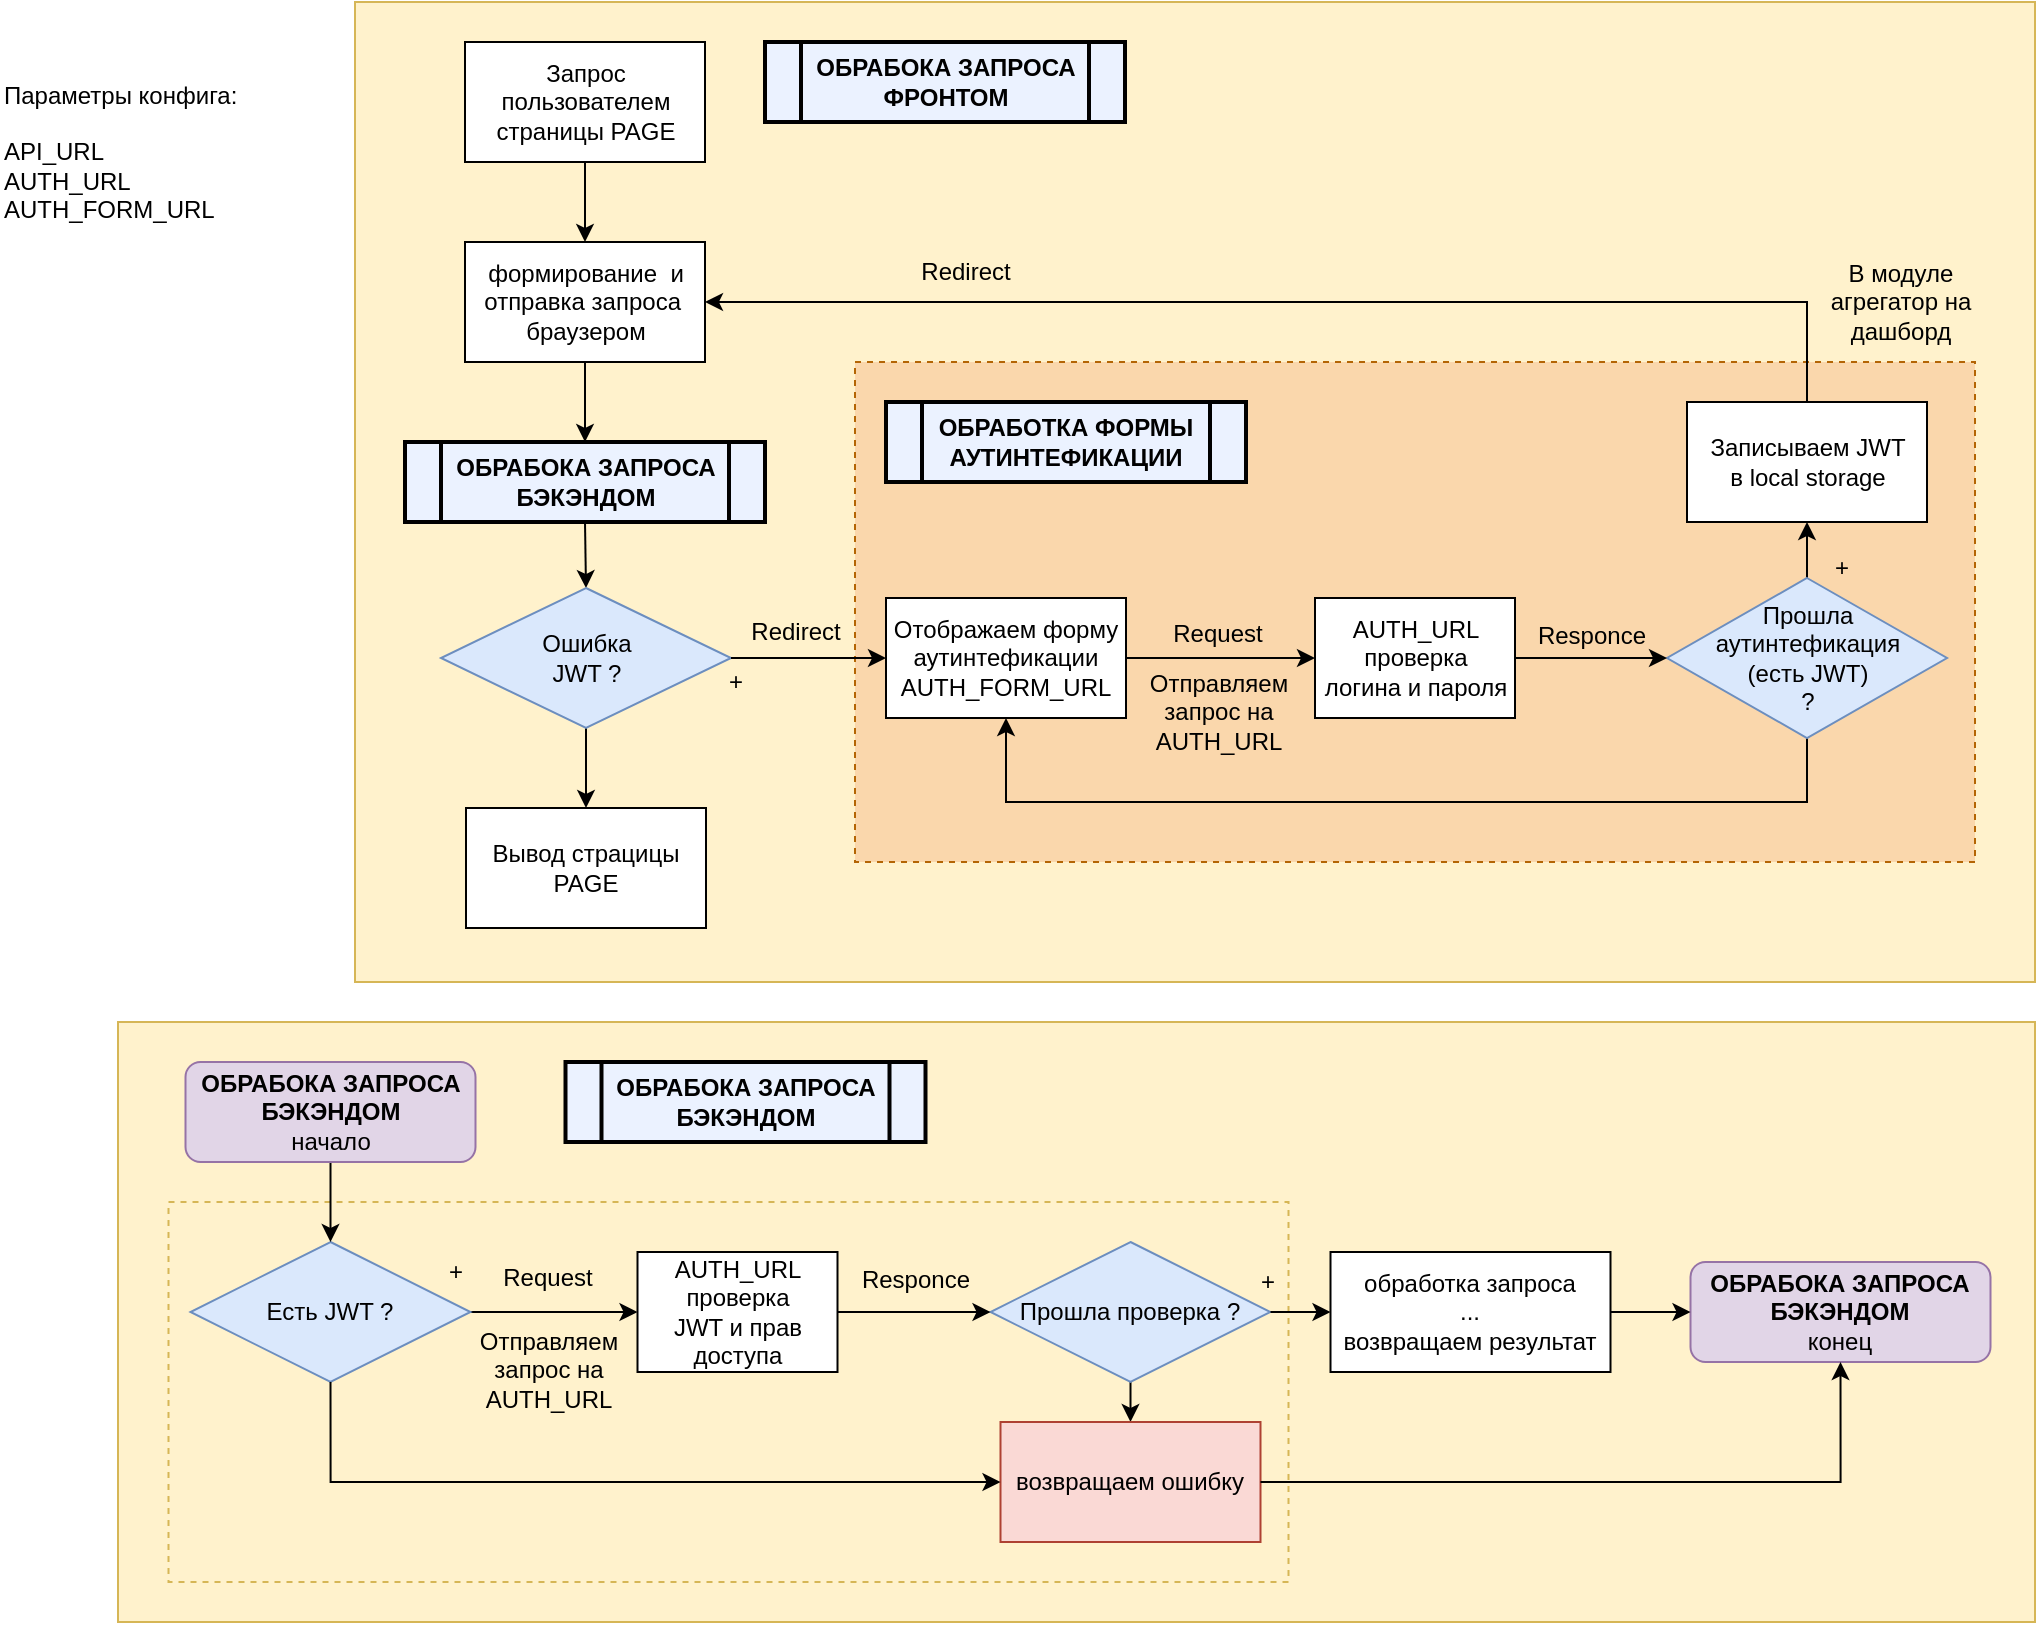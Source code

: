 <mxfile version="19.0.3" type="device"><diagram id="Vn9LXmc46parNy99KOzp" name="authentication"><mxGraphModel dx="595" dy="4372" grid="1" gridSize="10" guides="1" tooltips="1" connect="1" arrows="1" fold="1" page="1" pageScale="1" pageWidth="827" pageHeight="1169" math="0" shadow="0"><root><mxCell id="0"/><mxCell id="1" parent="0"/><mxCell id="UcfPJlzb25LskUVrySbB-1" value="" style="rounded=0;whiteSpace=wrap;html=1;fillColor=#fff2cc;strokeColor=#d6b656;" vertex="1" parent="1"><mxGeometry x="919" y="-2970" width="958.5" height="300" as="geometry"/></mxCell><mxCell id="UcfPJlzb25LskUVrySbB-2" value="" style="rounded=0;whiteSpace=wrap;html=1;strokeWidth=1;dashed=1;fillColor=#fff2cc;strokeColor=#d6b656;" vertex="1" parent="1"><mxGeometry x="944.25" y="-2880" width="560" height="190" as="geometry"/></mxCell><mxCell id="UcfPJlzb25LskUVrySbB-3" value="" style="rounded=0;whiteSpace=wrap;html=1;fillColor=#fff2cc;strokeColor=#d6b656;" vertex="1" parent="1"><mxGeometry x="1037.5" y="-3480" width="840" height="490" as="geometry"/></mxCell><mxCell id="UcfPJlzb25LskUVrySbB-4" value="" style="rounded=0;whiteSpace=wrap;html=1;strokeWidth=1;dashed=1;fillColor=#fad7ac;strokeColor=#b46504;" vertex="1" parent="1"><mxGeometry x="1287.5" y="-3300" width="560" height="250" as="geometry"/></mxCell><mxCell id="UcfPJlzb25LskUVrySbB-5" value="Параметры конфига:&lt;br&gt;&lt;br&gt;API_URL&lt;br&gt;AUTH_URL&lt;br&gt;AUTH_FORM_URL" style="text;html=1;strokeColor=none;fillColor=none;align=left;verticalAlign=middle;whiteSpace=wrap;rounded=0;" vertex="1" parent="1"><mxGeometry x="860" y="-3450" width="130" height="90" as="geometry"/></mxCell><mxCell id="UcfPJlzb25LskUVrySbB-6" style="edgeStyle=orthogonalEdgeStyle;rounded=0;orthogonalLoop=1;jettySize=auto;html=1;exitX=0.5;exitY=1;exitDx=0;exitDy=0;entryX=0.5;entryY=0;entryDx=0;entryDy=0;" edge="1" parent="1" source="UcfPJlzb25LskUVrySbB-7" target="UcfPJlzb25LskUVrySbB-9"><mxGeometry relative="1" as="geometry"/></mxCell><mxCell id="UcfPJlzb25LskUVrySbB-7" value="&lt;b&gt;ОБРАБОКА ЗАПРОСА &lt;br&gt;БЭКЭНДОМ&lt;/b&gt;" style="shape=process;whiteSpace=wrap;html=1;backgroundOutline=1;strokeWidth=2;fillColor=#EBF2FF;" vertex="1" parent="1"><mxGeometry x="1062.5" y="-3260" width="180" height="40" as="geometry"/></mxCell><mxCell id="UcfPJlzb25LskUVrySbB-8" style="edgeStyle=orthogonalEdgeStyle;rounded=0;orthogonalLoop=1;jettySize=auto;html=1;entryX=0.5;entryY=0;entryDx=0;entryDy=0;" edge="1" parent="1" source="UcfPJlzb25LskUVrySbB-9" target="UcfPJlzb25LskUVrySbB-12"><mxGeometry relative="1" as="geometry"/></mxCell><mxCell id="UcfPJlzb25LskUVrySbB-9" value="Ошибка&lt;br&gt;JWT ?" style="rhombus;whiteSpace=wrap;html=1;fillColor=#dae8fc;strokeColor=#6c8ebf;" vertex="1" parent="1"><mxGeometry x="1080.5" y="-3187" width="145" height="70" as="geometry"/></mxCell><mxCell id="UcfPJlzb25LskUVrySbB-10" style="edgeStyle=orthogonalEdgeStyle;rounded=0;orthogonalLoop=1;jettySize=auto;html=1;exitX=1;exitY=0.5;exitDx=0;exitDy=0;entryX=0;entryY=0.5;entryDx=0;entryDy=0;" edge="1" parent="1" source="UcfPJlzb25LskUVrySbB-11" target="UcfPJlzb25LskUVrySbB-42"><mxGeometry relative="1" as="geometry"/></mxCell><mxCell id="UcfPJlzb25LskUVrySbB-11" value="&lt;div&gt;&lt;span&gt;Отображаем форму аутинтефикации&lt;/span&gt;&lt;/div&gt;&lt;span&gt;AUTH_FORM_URL&lt;/span&gt;&lt;span&gt;&lt;br&gt;&lt;/span&gt;" style="rounded=0;whiteSpace=wrap;html=1;align=center;" vertex="1" parent="1"><mxGeometry x="1303" y="-3182" width="120" height="60" as="geometry"/></mxCell><mxCell id="UcfPJlzb25LskUVrySbB-12" value="Вывод страцицы PAGE" style="rounded=0;whiteSpace=wrap;html=1;" vertex="1" parent="1"><mxGeometry x="1093" y="-3077" width="120" height="60" as="geometry"/></mxCell><mxCell id="UcfPJlzb25LskUVrySbB-13" style="edgeStyle=orthogonalEdgeStyle;rounded=0;orthogonalLoop=1;jettySize=auto;html=1;exitX=0.5;exitY=1;exitDx=0;exitDy=0;entryX=0.5;entryY=0;entryDx=0;entryDy=0;" edge="1" parent="1" source="UcfPJlzb25LskUVrySbB-14" target="UcfPJlzb25LskUVrySbB-39"><mxGeometry relative="1" as="geometry"/></mxCell><mxCell id="UcfPJlzb25LskUVrySbB-14" value="Запрос пользователем страницы PAGE" style="rounded=0;whiteSpace=wrap;html=1;" vertex="1" parent="1"><mxGeometry x="1092.5" y="-3460" width="120" height="60" as="geometry"/></mxCell><mxCell id="UcfPJlzb25LskUVrySbB-15" value="" style="endArrow=classic;html=1;rounded=0;exitX=1;exitY=0.5;exitDx=0;exitDy=0;entryX=0;entryY=0.5;entryDx=0;entryDy=0;" edge="1" parent="1" source="UcfPJlzb25LskUVrySbB-9" target="UcfPJlzb25LskUVrySbB-11"><mxGeometry width="50" height="50" relative="1" as="geometry"><mxPoint x="1408" y="-3287" as="sourcePoint"/><mxPoint x="1458" y="-3337" as="targetPoint"/></mxGeometry></mxCell><mxCell id="UcfPJlzb25LskUVrySbB-16" style="edgeStyle=orthogonalEdgeStyle;rounded=0;orthogonalLoop=1;jettySize=auto;html=1;exitX=0.5;exitY=1;exitDx=0;exitDy=0;entryX=0.5;entryY=1;entryDx=0;entryDy=0;" edge="1" parent="1" source="UcfPJlzb25LskUVrySbB-18" target="UcfPJlzb25LskUVrySbB-11"><mxGeometry relative="1" as="geometry"><Array as="points"><mxPoint x="1764" y="-3080"/><mxPoint x="1363" y="-3080"/></Array></mxGeometry></mxCell><mxCell id="UcfPJlzb25LskUVrySbB-17" style="edgeStyle=orthogonalEdgeStyle;rounded=0;orthogonalLoop=1;jettySize=auto;html=1;exitX=0.5;exitY=0;exitDx=0;exitDy=0;entryX=0.5;entryY=1;entryDx=0;entryDy=0;" edge="1" parent="1" source="UcfPJlzb25LskUVrySbB-18" target="UcfPJlzb25LskUVrySbB-23"><mxGeometry relative="1" as="geometry"/></mxCell><mxCell id="UcfPJlzb25LskUVrySbB-18" value="Прошла аутинтефикация&lt;br&gt;(есть JWT)&lt;br&gt;?" style="rhombus;whiteSpace=wrap;html=1;fillColor=#dae8fc;strokeColor=#6c8ebf;" vertex="1" parent="1"><mxGeometry x="1693.5" y="-3192" width="140" height="80" as="geometry"/></mxCell><mxCell id="UcfPJlzb25LskUVrySbB-19" value="В модуле&lt;br&gt;агрегатор на дашборд" style="text;html=1;strokeColor=none;fillColor=none;align=center;verticalAlign=middle;whiteSpace=wrap;rounded=0;" vertex="1" parent="1"><mxGeometry x="1771" y="-3355" width="79" height="50" as="geometry"/></mxCell><mxCell id="UcfPJlzb25LskUVrySbB-20" value="+" style="text;html=1;strokeColor=none;fillColor=none;align=center;verticalAlign=middle;whiteSpace=wrap;rounded=0;" vertex="1" parent="1"><mxGeometry x="1217.5" y="-3150" width="20" height="20" as="geometry"/></mxCell><mxCell id="UcfPJlzb25LskUVrySbB-21" value="&lt;b&gt;ОБРАБОКА ЗАПРОСА &lt;br&gt;ФРОНТОМ&lt;/b&gt;" style="shape=process;whiteSpace=wrap;html=1;backgroundOutline=1;strokeWidth=2;fillColor=#EBF2FF;" vertex="1" parent="1"><mxGeometry x="1242.5" y="-3460" width="180" height="40" as="geometry"/></mxCell><mxCell id="UcfPJlzb25LskUVrySbB-22" style="edgeStyle=orthogonalEdgeStyle;rounded=0;orthogonalLoop=1;jettySize=auto;html=1;exitX=0.5;exitY=0;exitDx=0;exitDy=0;entryX=1;entryY=0.5;entryDx=0;entryDy=0;" edge="1" parent="1" source="UcfPJlzb25LskUVrySbB-23" target="UcfPJlzb25LskUVrySbB-39"><mxGeometry relative="1" as="geometry"/></mxCell><mxCell id="UcfPJlzb25LskUVrySbB-23" value="Записываем JWT&lt;br&gt;в local storage" style="rounded=0;whiteSpace=wrap;html=1;" vertex="1" parent="1"><mxGeometry x="1703.5" y="-3280" width="120" height="60" as="geometry"/></mxCell><mxCell id="UcfPJlzb25LskUVrySbB-24" style="edgeStyle=orthogonalEdgeStyle;rounded=0;orthogonalLoop=1;jettySize=auto;html=1;exitX=1;exitY=0.5;exitDx=0;exitDy=0;entryX=0;entryY=0.5;entryDx=0;entryDy=0;" edge="1" parent="1" source="UcfPJlzb25LskUVrySbB-25" target="UcfPJlzb25LskUVrySbB-48"><mxGeometry relative="1" as="geometry"/></mxCell><mxCell id="UcfPJlzb25LskUVrySbB-25" value="Есть JWT ?" style="rhombus;whiteSpace=wrap;html=1;fillColor=#dae8fc;strokeColor=#6c8ebf;" vertex="1" parent="1"><mxGeometry x="955.25" y="-2860" width="140" height="70" as="geometry"/></mxCell><mxCell id="UcfPJlzb25LskUVrySbB-26" style="edgeStyle=orthogonalEdgeStyle;rounded=0;orthogonalLoop=1;jettySize=auto;html=1;exitX=0.5;exitY=1;exitDx=0;exitDy=0;entryX=0.5;entryY=0;entryDx=0;entryDy=0;" edge="1" parent="1" source="UcfPJlzb25LskUVrySbB-27" target="UcfPJlzb25LskUVrySbB-28"><mxGeometry relative="1" as="geometry"/></mxCell><mxCell id="UcfPJlzb25LskUVrySbB-27" value="Прошла проверка ?" style="rhombus;whiteSpace=wrap;html=1;fillColor=#dae8fc;strokeColor=#6c8ebf;" vertex="1" parent="1"><mxGeometry x="1355.25" y="-2860" width="140" height="70" as="geometry"/></mxCell><mxCell id="UcfPJlzb25LskUVrySbB-28" value="возвращаем ошибку" style="rounded=0;whiteSpace=wrap;html=1;fillColor=#fad9d5;strokeColor=#ae4132;" vertex="1" parent="1"><mxGeometry x="1360.25" y="-2770" width="130" height="60" as="geometry"/></mxCell><mxCell id="UcfPJlzb25LskUVrySbB-29" style="edgeStyle=orthogonalEdgeStyle;rounded=0;orthogonalLoop=1;jettySize=auto;html=1;exitX=0.5;exitY=1;exitDx=0;exitDy=0;entryX=0;entryY=0.5;entryDx=0;entryDy=0;" edge="1" parent="1" source="UcfPJlzb25LskUVrySbB-25" target="UcfPJlzb25LskUVrySbB-28"><mxGeometry relative="1" as="geometry"/></mxCell><mxCell id="UcfPJlzb25LskUVrySbB-30" value="обработка запроса&lt;br&gt;...&lt;br&gt;возвращаем результат" style="rounded=0;whiteSpace=wrap;html=1;" vertex="1" parent="1"><mxGeometry x="1525.25" y="-2855" width="140" height="60" as="geometry"/></mxCell><mxCell id="UcfPJlzb25LskUVrySbB-31" style="edgeStyle=orthogonalEdgeStyle;rounded=0;orthogonalLoop=1;jettySize=auto;html=1;exitX=1;exitY=0.5;exitDx=0;exitDy=0;entryX=0;entryY=0.5;entryDx=0;entryDy=0;" edge="1" parent="1" source="UcfPJlzb25LskUVrySbB-27" target="UcfPJlzb25LskUVrySbB-30"><mxGeometry relative="1" as="geometry"/></mxCell><mxCell id="UcfPJlzb25LskUVrySbB-32" value="&lt;b&gt;ОБРАБОКА ЗАПРОСА &lt;br&gt;БЭКЭНДОМ&lt;/b&gt;" style="shape=process;whiteSpace=wrap;html=1;backgroundOutline=1;strokeWidth=2;fillColor=#EBF2FF;" vertex="1" parent="1"><mxGeometry x="1142.75" y="-2950" width="180" height="40" as="geometry"/></mxCell><mxCell id="UcfPJlzb25LskUVrySbB-33" style="edgeStyle=orthogonalEdgeStyle;rounded=0;orthogonalLoop=1;jettySize=auto;html=1;exitX=0.5;exitY=1;exitDx=0;exitDy=0;entryX=0.5;entryY=0;entryDx=0;entryDy=0;" edge="1" parent="1" source="UcfPJlzb25LskUVrySbB-34" target="UcfPJlzb25LskUVrySbB-25"><mxGeometry relative="1" as="geometry"/></mxCell><mxCell id="UcfPJlzb25LskUVrySbB-34" value="&lt;b&gt;ОБРАБОКА ЗАПРОСА &lt;br&gt;БЭКЭНДОМ&lt;/b&gt;&lt;br&gt;начало" style="rounded=1;whiteSpace=wrap;html=1;fillColor=#e1d5e7;strokeColor=#9673a6;" vertex="1" parent="1"><mxGeometry x="952.75" y="-2950" width="145" height="50" as="geometry"/></mxCell><mxCell id="UcfPJlzb25LskUVrySbB-35" value="&lt;b&gt;ОБРАБОКА ЗАПРОСА&lt;br&gt;БЭКЭНДОМ&lt;/b&gt;&lt;br&gt;конец" style="rounded=1;whiteSpace=wrap;html=1;fillColor=#e1d5e7;strokeColor=#9673a6;" vertex="1" parent="1"><mxGeometry x="1705.25" y="-2850" width="150" height="50" as="geometry"/></mxCell><mxCell id="UcfPJlzb25LskUVrySbB-36" style="edgeStyle=orthogonalEdgeStyle;rounded=0;orthogonalLoop=1;jettySize=auto;html=1;exitX=1;exitY=0.5;exitDx=0;exitDy=0;entryX=0.5;entryY=1;entryDx=0;entryDy=0;" edge="1" parent="1" source="UcfPJlzb25LskUVrySbB-28" target="UcfPJlzb25LskUVrySbB-35"><mxGeometry relative="1" as="geometry"/></mxCell><mxCell id="UcfPJlzb25LskUVrySbB-37" style="edgeStyle=orthogonalEdgeStyle;rounded=0;orthogonalLoop=1;jettySize=auto;html=1;exitX=1;exitY=0.5;exitDx=0;exitDy=0;entryX=0;entryY=0.5;entryDx=0;entryDy=0;" edge="1" parent="1" source="UcfPJlzb25LskUVrySbB-30" target="UcfPJlzb25LskUVrySbB-35"><mxGeometry relative="1" as="geometry"/></mxCell><mxCell id="UcfPJlzb25LskUVrySbB-38" style="edgeStyle=orthogonalEdgeStyle;rounded=0;orthogonalLoop=1;jettySize=auto;html=1;exitX=0.5;exitY=1;exitDx=0;exitDy=0;entryX=0.5;entryY=0;entryDx=0;entryDy=0;" edge="1" parent="1" source="UcfPJlzb25LskUVrySbB-39" target="UcfPJlzb25LskUVrySbB-7"><mxGeometry relative="1" as="geometry"/></mxCell><mxCell id="UcfPJlzb25LskUVrySbB-39" value="формирование&amp;nbsp; и отправка запроса&amp;nbsp;&lt;br&gt;браузером" style="rounded=0;whiteSpace=wrap;html=1;" vertex="1" parent="1"><mxGeometry x="1092.5" y="-3360" width="120" height="60" as="geometry"/></mxCell><mxCell id="UcfPJlzb25LskUVrySbB-40" value="Redirect" style="text;html=1;strokeColor=none;fillColor=none;align=center;verticalAlign=middle;whiteSpace=wrap;rounded=0;" vertex="1" parent="1"><mxGeometry x="1313" y="-3360" width="60" height="30" as="geometry"/></mxCell><mxCell id="UcfPJlzb25LskUVrySbB-41" style="edgeStyle=orthogonalEdgeStyle;rounded=0;orthogonalLoop=1;jettySize=auto;html=1;exitX=1;exitY=0.5;exitDx=0;exitDy=0;entryX=0;entryY=0.5;entryDx=0;entryDy=0;" edge="1" parent="1" source="UcfPJlzb25LskUVrySbB-42" target="UcfPJlzb25LskUVrySbB-18"><mxGeometry relative="1" as="geometry"/></mxCell><mxCell id="UcfPJlzb25LskUVrySbB-42" value="AUTH_URL&lt;br&gt;проверка &lt;br&gt;логина и пароля" style="rounded=0;whiteSpace=wrap;html=1;" vertex="1" parent="1"><mxGeometry x="1517.5" y="-3182" width="100" height="60" as="geometry"/></mxCell><mxCell id="UcfPJlzb25LskUVrySbB-43" value="Redirect" style="text;html=1;strokeColor=none;fillColor=none;align=center;verticalAlign=middle;whiteSpace=wrap;rounded=0;" vertex="1" parent="1"><mxGeometry x="1227.5" y="-3180" width="60" height="30" as="geometry"/></mxCell><mxCell id="UcfPJlzb25LskUVrySbB-44" value="Request" style="text;html=1;strokeColor=none;fillColor=none;align=center;verticalAlign=middle;whiteSpace=wrap;rounded=0;" vertex="1" parent="1"><mxGeometry x="1438.5" y="-3173" width="60" height="17" as="geometry"/></mxCell><mxCell id="UcfPJlzb25LskUVrySbB-45" value="Отправляем запрос на&lt;br&gt;AUTH_URL" style="text;html=1;strokeColor=none;fillColor=none;align=center;verticalAlign=middle;whiteSpace=wrap;rounded=0;dashed=1;" vertex="1" parent="1"><mxGeometry x="1432.25" y="-3140" width="74.5" height="30" as="geometry"/></mxCell><mxCell id="UcfPJlzb25LskUVrySbB-46" value="Responce" style="text;html=1;strokeColor=none;fillColor=none;align=center;verticalAlign=middle;whiteSpace=wrap;rounded=0;" vertex="1" parent="1"><mxGeometry x="1625.5" y="-3172" width="60" height="17" as="geometry"/></mxCell><mxCell id="UcfPJlzb25LskUVrySbB-47" style="edgeStyle=orthogonalEdgeStyle;rounded=0;orthogonalLoop=1;jettySize=auto;html=1;exitX=1;exitY=0.5;exitDx=0;exitDy=0;entryX=0;entryY=0.5;entryDx=0;entryDy=0;" edge="1" parent="1" source="UcfPJlzb25LskUVrySbB-48" target="UcfPJlzb25LskUVrySbB-27"><mxGeometry relative="1" as="geometry"/></mxCell><mxCell id="UcfPJlzb25LskUVrySbB-48" value="AUTH_URL&lt;br&gt;проверка &lt;br&gt;JWT и прав доступа" style="rounded=0;whiteSpace=wrap;html=1;" vertex="1" parent="1"><mxGeometry x="1178.75" y="-2855" width="100" height="60" as="geometry"/></mxCell><mxCell id="UcfPJlzb25LskUVrySbB-49" value="Request" style="text;html=1;strokeColor=none;fillColor=none;align=center;verticalAlign=middle;whiteSpace=wrap;rounded=0;" vertex="1" parent="1"><mxGeometry x="1104.38" y="-2851" width="60" height="17" as="geometry"/></mxCell><mxCell id="UcfPJlzb25LskUVrySbB-50" value="Responce" style="text;html=1;strokeColor=none;fillColor=none;align=center;verticalAlign=middle;whiteSpace=wrap;rounded=0;" vertex="1" parent="1"><mxGeometry x="1288.38" y="-2850" width="60" height="17" as="geometry"/></mxCell><mxCell id="UcfPJlzb25LskUVrySbB-51" value="Отправляем запрос на&lt;br&gt;AUTH_URL" style="text;html=1;strokeColor=none;fillColor=none;align=center;verticalAlign=middle;whiteSpace=wrap;rounded=0;dashed=1;" vertex="1" parent="1"><mxGeometry x="1097.13" y="-2811" width="74.5" height="30" as="geometry"/></mxCell><mxCell id="UcfPJlzb25LskUVrySbB-52" value="&lt;b&gt;ОБРАБОТКА ФОРМЫ АУТИНТЕФИКАЦИИ&lt;/b&gt;" style="shape=process;whiteSpace=wrap;html=1;backgroundOutline=1;strokeWidth=2;fillColor=#EBF2FF;" vertex="1" parent="1"><mxGeometry x="1303" y="-3280" width="180" height="40" as="geometry"/></mxCell><mxCell id="UcfPJlzb25LskUVrySbB-53" value="+" style="text;html=1;strokeColor=none;fillColor=none;align=center;verticalAlign=middle;whiteSpace=wrap;rounded=0;" vertex="1" parent="1"><mxGeometry x="1771" y="-3207" width="20" height="20" as="geometry"/></mxCell><mxCell id="UcfPJlzb25LskUVrySbB-54" value="+" style="text;html=1;strokeColor=none;fillColor=none;align=center;verticalAlign=middle;whiteSpace=wrap;rounded=0;" vertex="1" parent="1"><mxGeometry x="1077.75" y="-2855" width="20" height="20" as="geometry"/></mxCell><mxCell id="UcfPJlzb25LskUVrySbB-55" value="+" style="text;html=1;strokeColor=none;fillColor=none;align=center;verticalAlign=middle;whiteSpace=wrap;rounded=0;" vertex="1" parent="1"><mxGeometry x="1483.75" y="-2850" width="20" height="20" as="geometry"/></mxCell></root></mxGraphModel></diagram></mxfile>